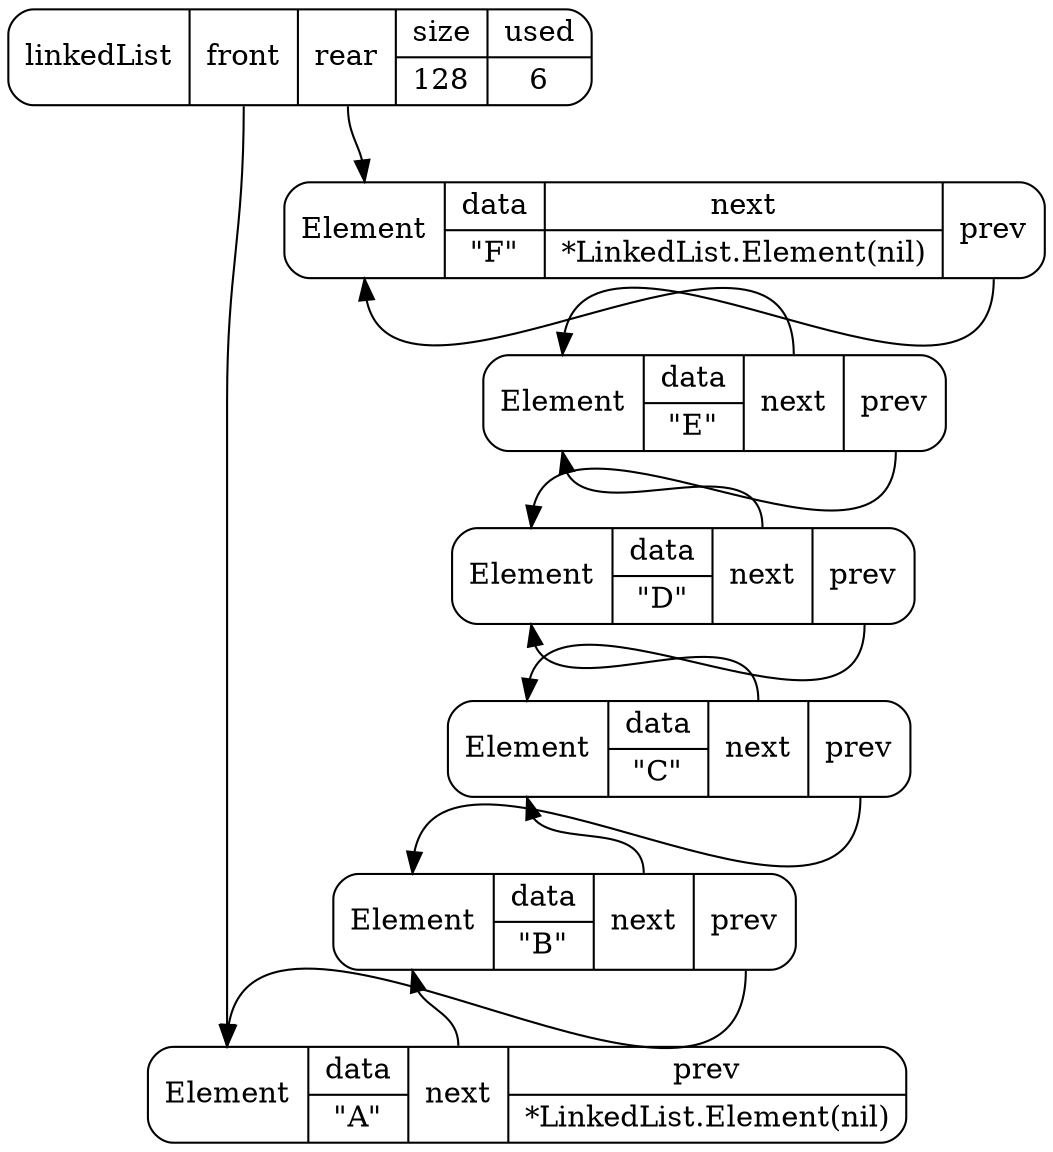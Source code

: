 digraph structs {
  node [shape=Mrecord];
  7 [label="<name> Element |{<f0> data | \"F\"} |{<f1> next | *LinkedList.Element(nil)} |<f2> prev "];
  7:f2 -> 6:name;
  6 [label="<name> Element |{<f0> data | \"E\"} |<f1> next|<f2> prev "];
  6:f1 -> 7:name;
  6:f2 -> 5:name;
  5 [label="<name> Element |{<f0> data | \"D\"} |<f1> next|<f2> prev "];
  5:f1 -> 6:name;
  5:f2 -> 4:name;
  4 [label="<name> Element |{<f0> data | \"C\"} |<f1> next|<f2> prev "];
  4:f1 -> 5:name;
  4:f2 -> 3:name;
  3 [label="<name> Element |{<f0> data | \"B\"} |<f1> next|<f2> prev "];
  3:f1 -> 4:name;
  3:f2 -> 2:name;
  2 [label="<name> Element |{<f0> data | \"A\"} |<f1> next|{<f2> prev | *LinkedList.Element(nil)}  "];
  2:f1 -> 3:name;
  1 [label="<name> linkedList |<f0> front|<f1> rear|{<f2> size | 128} |{<f3> used | 6}  "];
  1:f0 -> 2:name;
  1:f1 -> 7:name;
}
